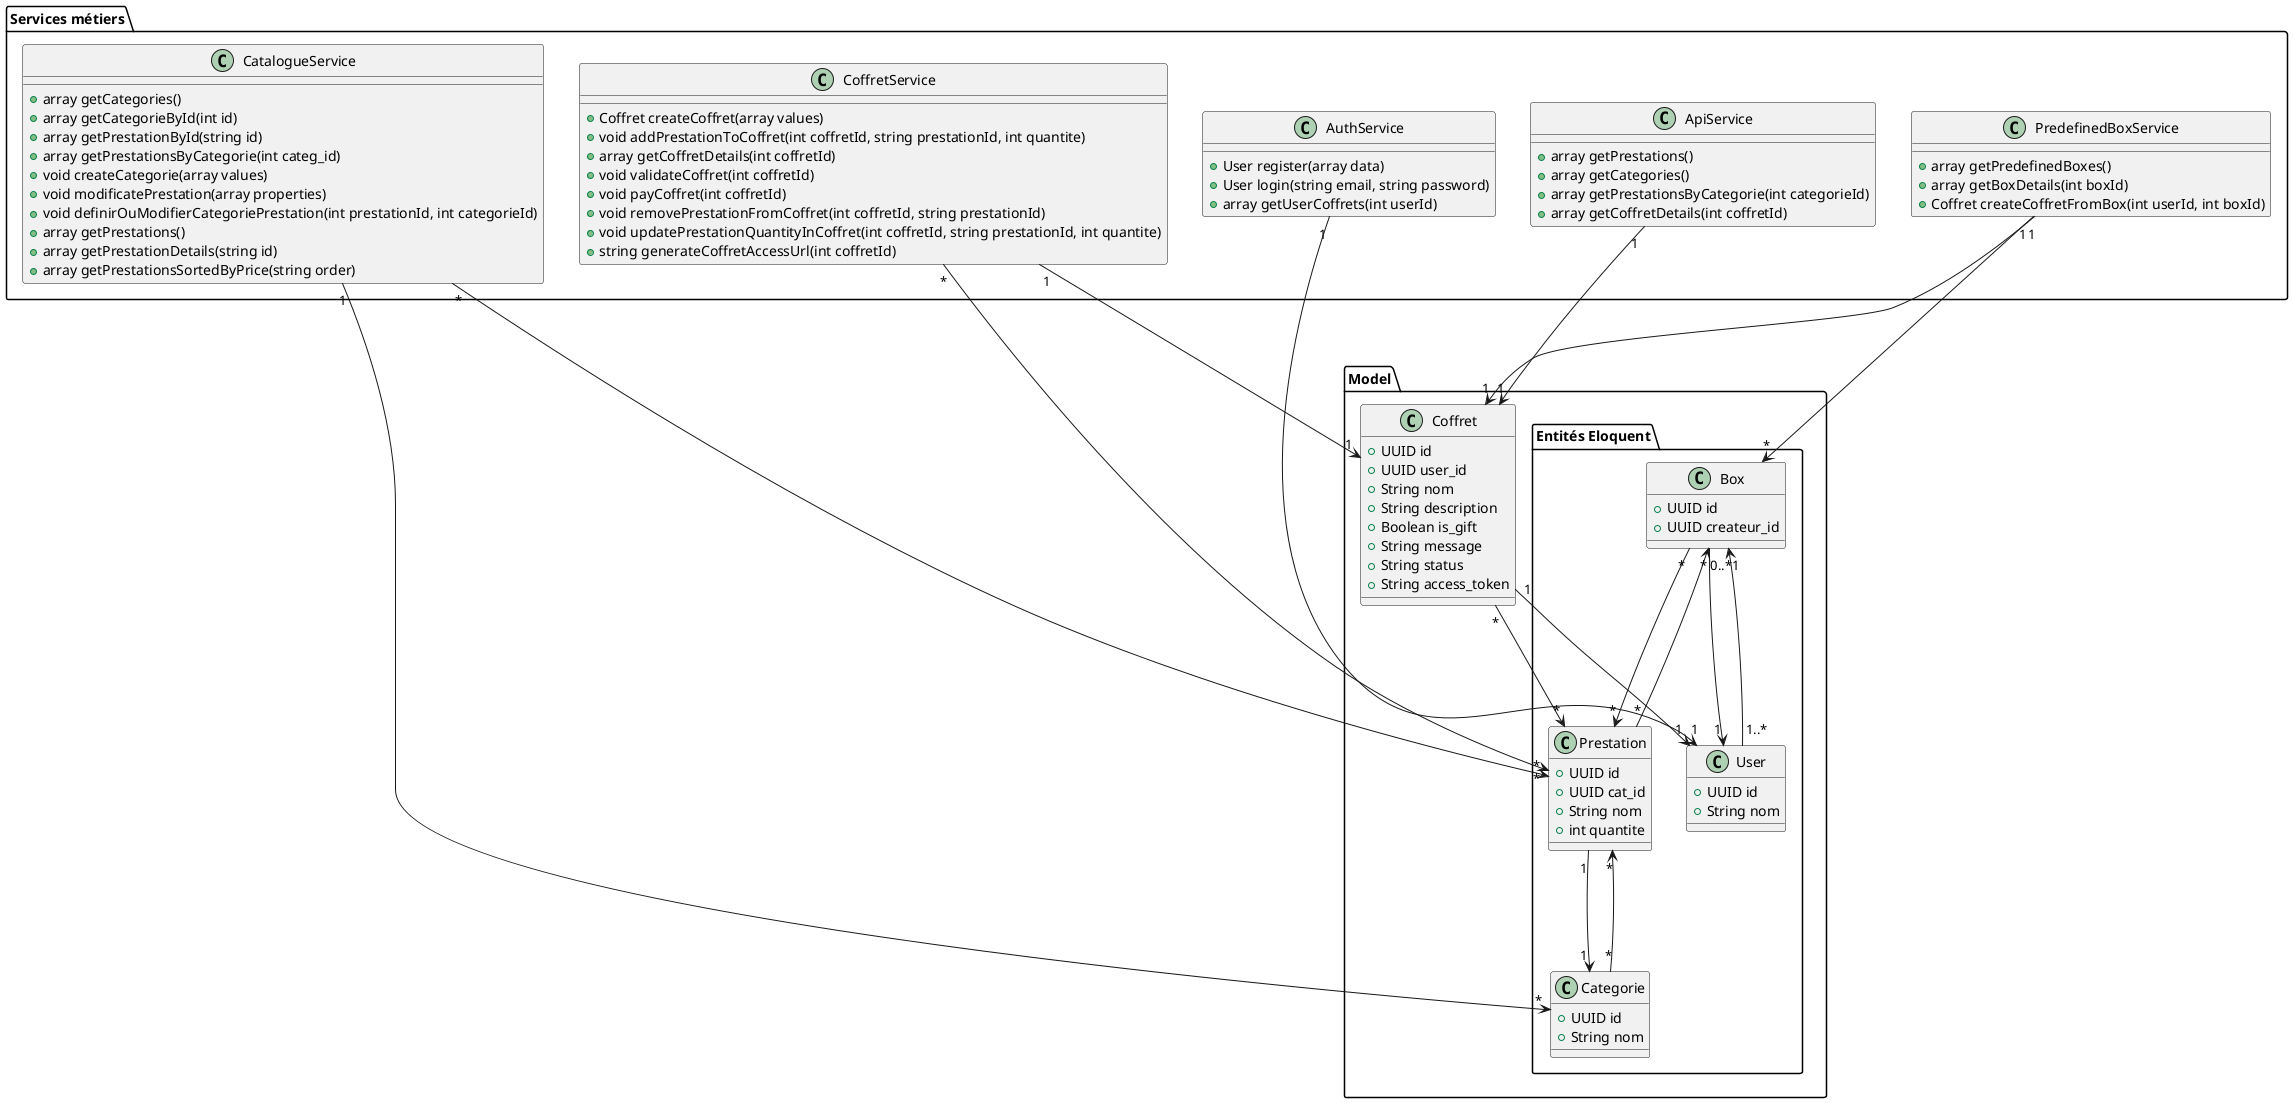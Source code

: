 @startuml Diagramme de Classe

' Définition des classes
package "Model" {
    package "Entités Eloquent" {
        class Box {
            +UUID id
            +UUID createur_id
        }

        class Categorie {
            +UUID id
            +String nom
        }

        class Prestation {
            +UUID id
            +UUID cat_id
            +String nom
            +int quantite
        }

        class User {
            +UUID id
            +String nom
        }
    }

    class Coffret {
        +UUID id
        +UUID user_id
        +String nom
        +String description
        +Boolean is_gift
        +String message
        +String status
        +String access_token
    }
}

' Définition des services métiers
package "Services métiers" {
    class CatalogueService {
        +array getCategories()
        +array getCategorieById(int id)
        +array getPrestationById(string id)
        +array getPrestationsByCategorie(int categ_id)
        +void createCategorie(array values)
        +void modificatePrestation(array properties)
        +void definirOuModifierCategoriePrestation(int prestationId, int categorieId)
        +array getPrestations()
        +array getPrestationDetails(string id)
        +array getPrestationsSortedByPrice(string order)
    }

    class CoffretService {
        +Coffret createCoffret(array values)
        +void addPrestationToCoffret(int coffretId, string prestationId, int quantite)
        +array getCoffretDetails(int coffretId)
        +void validateCoffret(int coffretId)
        +void payCoffret(int coffretId)
        +void removePrestationFromCoffret(int coffretId, string prestationId)
        +void updatePrestationQuantityInCoffret(int coffretId, string prestationId, int quantite)
        +string generateCoffretAccessUrl(int coffretId)
    }

    class AuthService {
        +User register(array data)
        +User login(string email, string password)
        +array getUserCoffrets(int userId)
    }

    class PredefinedBoxService {
        +array getPredefinedBoxes()
        +array getBoxDetails(int boxId)
        +Coffret createCoffretFromBox(int userId, int boxId)
    }

    class ApiService {
        +array getPrestations()
        +array getCategories()
        +array getPrestationsByCategorie(int categorieId)
        +array getCoffretDetails(int coffretId)
    }
}

' Associations entre les classes
Box "0..*" ---> "1" User
Box "1" <--- "1..*" User

Box "*" ---> "*" Prestation
Prestation "*" ---> "*" Box

Prestation "1" ---> "1" Categorie
Categorie "*" ---> "*" Prestation

Coffret "1" ---> "1" User
Coffret "*" ---> "*" Prestation

' Associations entre les services et les entités
CatalogueService "1" ---> "*" Categorie
CatalogueService "*" ---> "*" Prestation
CoffretService "1" ---> "1" Coffret
CoffretService "*" ---> "*" Prestation
AuthService "1" ---> "1" User
PredefinedBoxService "1" ---> "*" Box
PredefinedBoxService "1" ---> "1" Coffret
ApiService "1" ---> "1" Coffret

@enduml
